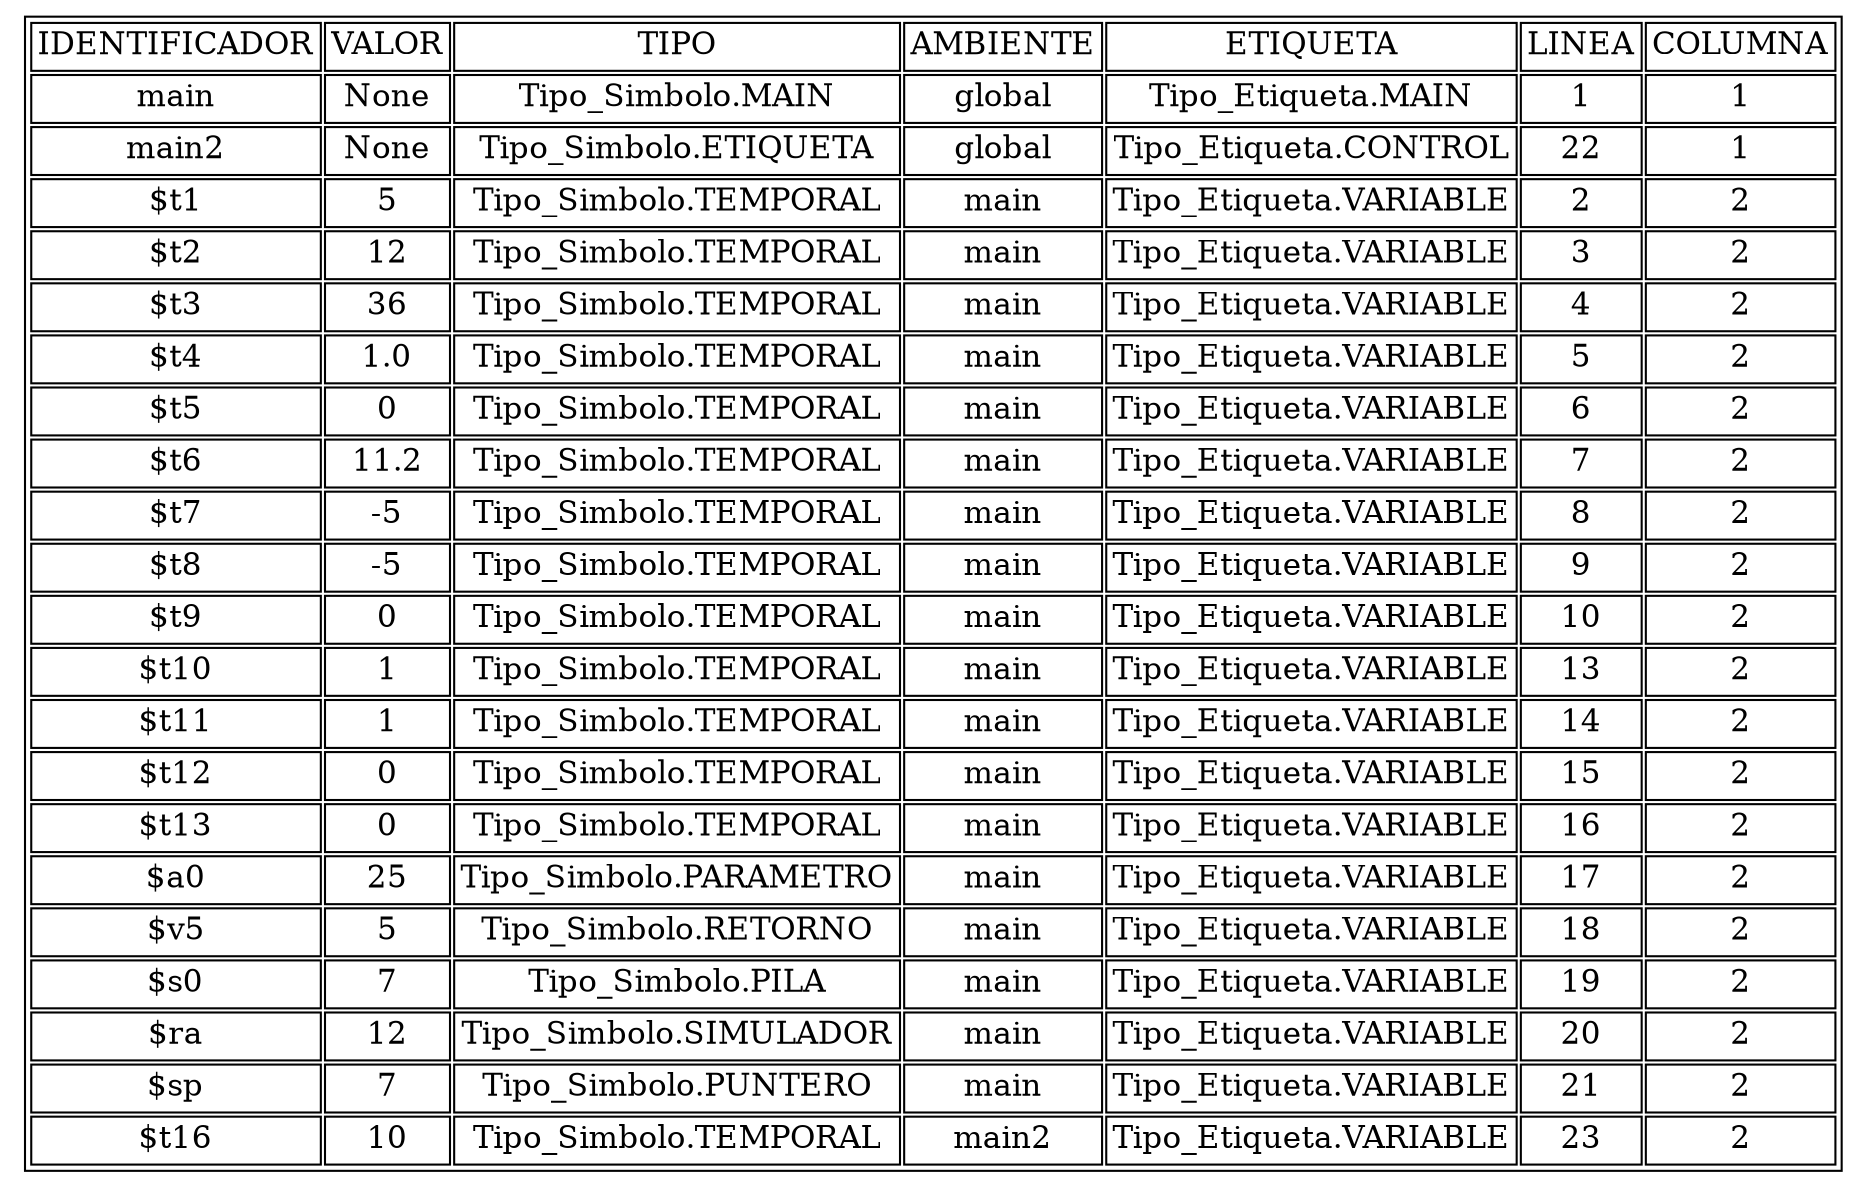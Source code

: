 digraph tabla{
graph [ratio=fill];node [label="\N", fontsize=15, shape=plaintext];
graph [bb="0,0,352,154"];
arset [label=<<TABLE ALIGN="LEFT">
<TR><TD>IDENTIFICADOR</TD><TD>VALOR</TD><TD>TIPO</TD><TD>AMBIENTE</TD><TD>ETIQUETA</TD><TD>LINEA</TD><TD>COLUMNA</TD></TR>
<TR><TD>main</TD><TD>None</TD><TD>Tipo_Simbolo.MAIN</TD><TD>global</TD><TD>Tipo_Etiqueta.MAIN</TD><TD>1</TD><TD>1</TD></TR>
<TR><TD>main2</TD><TD>None</TD><TD>Tipo_Simbolo.ETIQUETA</TD><TD>global</TD><TD>Tipo_Etiqueta.CONTROL</TD><TD>22</TD><TD>1</TD></TR>
<TR><TD>$t1</TD><TD>5</TD><TD>Tipo_Simbolo.TEMPORAL</TD><TD>main</TD><TD>Tipo_Etiqueta.VARIABLE</TD><TD>2</TD><TD>2</TD></TR>
<TR><TD>$t2</TD><TD>12</TD><TD>Tipo_Simbolo.TEMPORAL</TD><TD>main</TD><TD>Tipo_Etiqueta.VARIABLE</TD><TD>3</TD><TD>2</TD></TR>
<TR><TD>$t3</TD><TD>36</TD><TD>Tipo_Simbolo.TEMPORAL</TD><TD>main</TD><TD>Tipo_Etiqueta.VARIABLE</TD><TD>4</TD><TD>2</TD></TR>
<TR><TD>$t4</TD><TD>1.0</TD><TD>Tipo_Simbolo.TEMPORAL</TD><TD>main</TD><TD>Tipo_Etiqueta.VARIABLE</TD><TD>5</TD><TD>2</TD></TR>
<TR><TD>$t5</TD><TD>0</TD><TD>Tipo_Simbolo.TEMPORAL</TD><TD>main</TD><TD>Tipo_Etiqueta.VARIABLE</TD><TD>6</TD><TD>2</TD></TR>
<TR><TD>$t6</TD><TD>11.2</TD><TD>Tipo_Simbolo.TEMPORAL</TD><TD>main</TD><TD>Tipo_Etiqueta.VARIABLE</TD><TD>7</TD><TD>2</TD></TR>
<TR><TD>$t7</TD><TD>-5</TD><TD>Tipo_Simbolo.TEMPORAL</TD><TD>main</TD><TD>Tipo_Etiqueta.VARIABLE</TD><TD>8</TD><TD>2</TD></TR>
<TR><TD>$t8</TD><TD>-5</TD><TD>Tipo_Simbolo.TEMPORAL</TD><TD>main</TD><TD>Tipo_Etiqueta.VARIABLE</TD><TD>9</TD><TD>2</TD></TR>
<TR><TD>$t9</TD><TD>0</TD><TD>Tipo_Simbolo.TEMPORAL</TD><TD>main</TD><TD>Tipo_Etiqueta.VARIABLE</TD><TD>10</TD><TD>2</TD></TR>
<TR><TD>$t10</TD><TD>1</TD><TD>Tipo_Simbolo.TEMPORAL</TD><TD>main</TD><TD>Tipo_Etiqueta.VARIABLE</TD><TD>13</TD><TD>2</TD></TR>
<TR><TD>$t11</TD><TD>1</TD><TD>Tipo_Simbolo.TEMPORAL</TD><TD>main</TD><TD>Tipo_Etiqueta.VARIABLE</TD><TD>14</TD><TD>2</TD></TR>
<TR><TD>$t12</TD><TD>0</TD><TD>Tipo_Simbolo.TEMPORAL</TD><TD>main</TD><TD>Tipo_Etiqueta.VARIABLE</TD><TD>15</TD><TD>2</TD></TR>
<TR><TD>$t13</TD><TD>0</TD><TD>Tipo_Simbolo.TEMPORAL</TD><TD>main</TD><TD>Tipo_Etiqueta.VARIABLE</TD><TD>16</TD><TD>2</TD></TR>
<TR><TD>$a0</TD><TD>25</TD><TD>Tipo_Simbolo.PARAMETRO</TD><TD>main</TD><TD>Tipo_Etiqueta.VARIABLE</TD><TD>17</TD><TD>2</TD></TR>
<TR><TD>$v5</TD><TD>5</TD><TD>Tipo_Simbolo.RETORNO</TD><TD>main</TD><TD>Tipo_Etiqueta.VARIABLE</TD><TD>18</TD><TD>2</TD></TR>
<TR><TD>$s0</TD><TD>7</TD><TD>Tipo_Simbolo.PILA</TD><TD>main</TD><TD>Tipo_Etiqueta.VARIABLE</TD><TD>19</TD><TD>2</TD></TR>
<TR><TD>$ra</TD><TD>12</TD><TD>Tipo_Simbolo.SIMULADOR</TD><TD>main</TD><TD>Tipo_Etiqueta.VARIABLE</TD><TD>20</TD><TD>2</TD></TR>
<TR><TD>$sp</TD><TD>7</TD><TD>Tipo_Simbolo.PUNTERO</TD><TD>main</TD><TD>Tipo_Etiqueta.VARIABLE</TD><TD>21</TD><TD>2</TD></TR>
<TR><TD>$t16</TD><TD>10</TD><TD>Tipo_Simbolo.TEMPORAL</TD><TD>main2</TD><TD>Tipo_Etiqueta.VARIABLE</TD><TD>23</TD><TD>2</TD></TR>
</TABLE>
>, ];
}